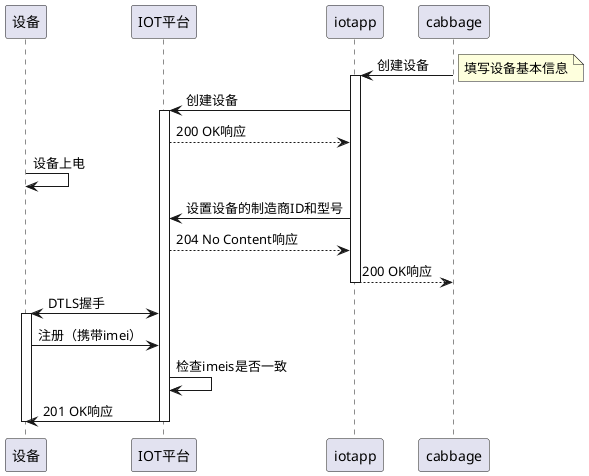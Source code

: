 @startuml

participant 设备 as d1
participant IOT平台 as k1
participant iotapp
participant cabbage


cabbage -> iotapp: 创建设备
note right: 填写设备基本信息
activate iotapp
iotapp -> k1: 创建设备
activate k1
k1 --> iotapp: 200 OK响应


d1 -> d1: 设备上电

iotapp -> k1: 设置设备的制造商ID和型号
k1 --> iotapp: 204 No Content响应
iotapp --> cabbage: 200 OK响应

deactivate iotapp



d1 <-> k1: DTLS握手
activate d1
d1 -> k1: 注册（携带imei）
k1 -> k1: 检查imeis是否一致
k1 -> d1: 201 OK响应
deactivate k1
deactivate d1

@enduml